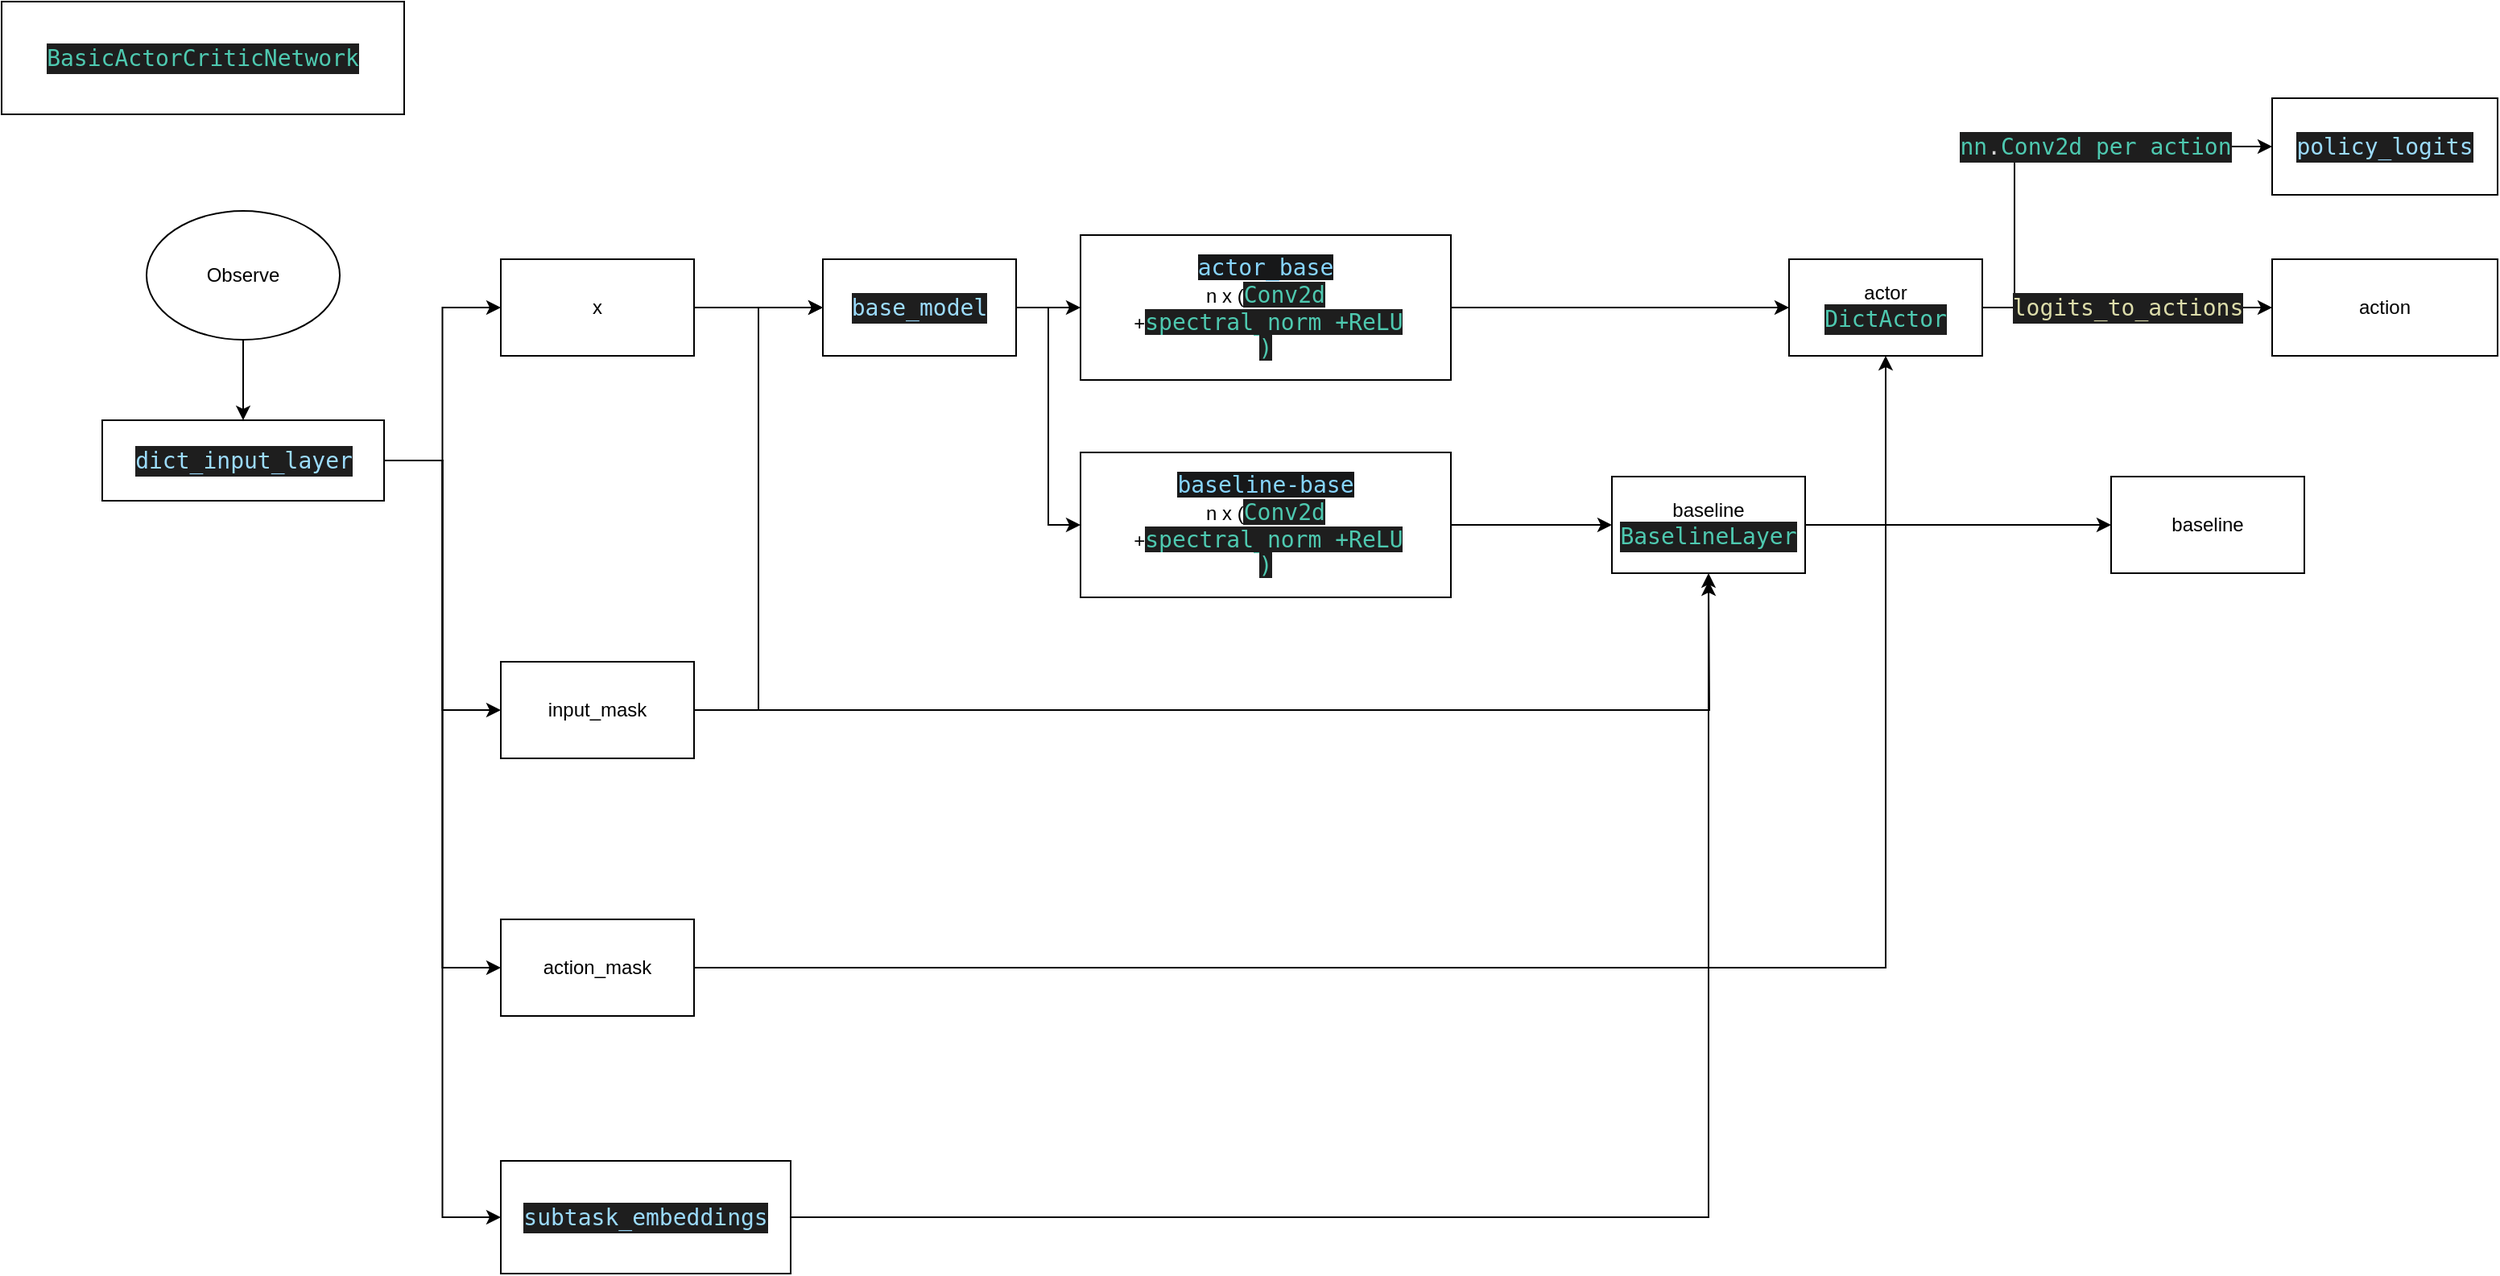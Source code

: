 <mxfile version="16.6.6" type="github">
  <diagram id="5Bctsvss8IpkEmtIqzPe" name="Page-1">
    <mxGraphModel dx="1243" dy="1123" grid="1" gridSize="10" guides="1" tooltips="1" connect="1" arrows="1" fold="1" page="1" pageScale="1" pageWidth="850" pageHeight="1100" math="0" shadow="0">
      <root>
        <mxCell id="0" />
        <mxCell id="1" parent="0" />
        <mxCell id="JOBhNOIYqBD5a2YTgfwK-1" value="&lt;div style=&quot;color: rgb(212 , 212 , 212) ; background-color: rgb(30 , 30 , 30) ; font-family: &amp;#34;droid sans mono&amp;#34; , &amp;#34;monospace&amp;#34; , monospace ; font-size: 14px ; line-height: 19px&quot;&gt;&lt;span style=&quot;color: rgb(78 , 201 , 176)&quot;&gt;BasicActorCriticNetwork&lt;/span&gt;&lt;/div&gt;" style="rounded=0;whiteSpace=wrap;html=1;" vertex="1" parent="1">
          <mxGeometry x="20" y="30" width="250" height="70" as="geometry" />
        </mxCell>
        <mxCell id="JOBhNOIYqBD5a2YTgfwK-12" style="edgeStyle=orthogonalEdgeStyle;rounded=0;orthogonalLoop=1;jettySize=auto;html=1;entryX=0;entryY=0.5;entryDx=0;entryDy=0;" edge="1" parent="1" source="JOBhNOIYqBD5a2YTgfwK-2" target="JOBhNOIYqBD5a2YTgfwK-7">
          <mxGeometry relative="1" as="geometry" />
        </mxCell>
        <mxCell id="JOBhNOIYqBD5a2YTgfwK-13" style="edgeStyle=orthogonalEdgeStyle;rounded=0;orthogonalLoop=1;jettySize=auto;html=1;entryX=0;entryY=0.5;entryDx=0;entryDy=0;" edge="1" parent="1" source="JOBhNOIYqBD5a2YTgfwK-2" target="JOBhNOIYqBD5a2YTgfwK-9">
          <mxGeometry relative="1" as="geometry" />
        </mxCell>
        <mxCell id="JOBhNOIYqBD5a2YTgfwK-14" style="edgeStyle=orthogonalEdgeStyle;rounded=0;orthogonalLoop=1;jettySize=auto;html=1;entryX=0;entryY=0.5;entryDx=0;entryDy=0;" edge="1" parent="1" source="JOBhNOIYqBD5a2YTgfwK-2" target="JOBhNOIYqBD5a2YTgfwK-10">
          <mxGeometry relative="1" as="geometry" />
        </mxCell>
        <mxCell id="JOBhNOIYqBD5a2YTgfwK-15" style="edgeStyle=orthogonalEdgeStyle;rounded=0;orthogonalLoop=1;jettySize=auto;html=1;entryX=0;entryY=0.5;entryDx=0;entryDy=0;" edge="1" parent="1" source="JOBhNOIYqBD5a2YTgfwK-2" target="JOBhNOIYqBD5a2YTgfwK-11">
          <mxGeometry relative="1" as="geometry" />
        </mxCell>
        <mxCell id="JOBhNOIYqBD5a2YTgfwK-2" value="&lt;div style=&quot;color: rgb(212 , 212 , 212) ; background-color: rgb(30 , 30 , 30) ; font-family: &amp;#34;droid sans mono&amp;#34; , &amp;#34;monospace&amp;#34; , monospace ; font-size: 14px ; line-height: 19px&quot;&gt;&lt;span style=&quot;color: rgb(156 , 220 , 254)&quot;&gt;dict_input_layer&lt;/span&gt;&lt;/div&gt;" style="rounded=0;whiteSpace=wrap;html=1;" vertex="1" parent="1">
          <mxGeometry x="82.5" y="290" width="175" height="50" as="geometry" />
        </mxCell>
        <mxCell id="JOBhNOIYqBD5a2YTgfwK-8" value="" style="edgeStyle=orthogonalEdgeStyle;rounded=0;orthogonalLoop=1;jettySize=auto;html=1;" edge="1" parent="1" source="JOBhNOIYqBD5a2YTgfwK-4" target="JOBhNOIYqBD5a2YTgfwK-2">
          <mxGeometry relative="1" as="geometry" />
        </mxCell>
        <mxCell id="JOBhNOIYqBD5a2YTgfwK-4" value="Observe" style="ellipse;whiteSpace=wrap;html=1;" vertex="1" parent="1">
          <mxGeometry x="110" y="160" width="120" height="80" as="geometry" />
        </mxCell>
        <mxCell id="JOBhNOIYqBD5a2YTgfwK-17" style="edgeStyle=orthogonalEdgeStyle;rounded=0;orthogonalLoop=1;jettySize=auto;html=1;entryX=0;entryY=0.5;entryDx=0;entryDy=0;" edge="1" parent="1" source="JOBhNOIYqBD5a2YTgfwK-7" target="JOBhNOIYqBD5a2YTgfwK-16">
          <mxGeometry relative="1" as="geometry" />
        </mxCell>
        <mxCell id="JOBhNOIYqBD5a2YTgfwK-7" value="x" style="rounded=0;whiteSpace=wrap;html=1;" vertex="1" parent="1">
          <mxGeometry x="330" y="190" width="120" height="60" as="geometry" />
        </mxCell>
        <mxCell id="JOBhNOIYqBD5a2YTgfwK-18" style="edgeStyle=orthogonalEdgeStyle;rounded=0;orthogonalLoop=1;jettySize=auto;html=1;entryX=0;entryY=0.5;entryDx=0;entryDy=0;" edge="1" parent="1" source="JOBhNOIYqBD5a2YTgfwK-9" target="JOBhNOIYqBD5a2YTgfwK-16">
          <mxGeometry relative="1" as="geometry" />
        </mxCell>
        <mxCell id="JOBhNOIYqBD5a2YTgfwK-34" style="edgeStyle=orthogonalEdgeStyle;rounded=0;orthogonalLoop=1;jettySize=auto;html=1;" edge="1" parent="1" source="JOBhNOIYqBD5a2YTgfwK-9">
          <mxGeometry relative="1" as="geometry">
            <mxPoint x="1080" y="390" as="targetPoint" />
          </mxGeometry>
        </mxCell>
        <mxCell id="JOBhNOIYqBD5a2YTgfwK-9" value="input_mask" style="rounded=0;whiteSpace=wrap;html=1;" vertex="1" parent="1">
          <mxGeometry x="330" y="440" width="120" height="60" as="geometry" />
        </mxCell>
        <mxCell id="JOBhNOIYqBD5a2YTgfwK-37" style="edgeStyle=orthogonalEdgeStyle;rounded=0;orthogonalLoop=1;jettySize=auto;html=1;entryX=0.5;entryY=1;entryDx=0;entryDy=0;" edge="1" parent="1" source="JOBhNOIYqBD5a2YTgfwK-10" target="JOBhNOIYqBD5a2YTgfwK-25">
          <mxGeometry relative="1" as="geometry" />
        </mxCell>
        <mxCell id="JOBhNOIYqBD5a2YTgfwK-10" value="action_mask" style="rounded=0;whiteSpace=wrap;html=1;" vertex="1" parent="1">
          <mxGeometry x="330" y="600" width="120" height="60" as="geometry" />
        </mxCell>
        <mxCell id="JOBhNOIYqBD5a2YTgfwK-36" style="edgeStyle=orthogonalEdgeStyle;rounded=0;orthogonalLoop=1;jettySize=auto;html=1;" edge="1" parent="1" source="JOBhNOIYqBD5a2YTgfwK-11" target="JOBhNOIYqBD5a2YTgfwK-31">
          <mxGeometry relative="1" as="geometry" />
        </mxCell>
        <mxCell id="JOBhNOIYqBD5a2YTgfwK-11" value="&lt;div style=&quot;color: rgb(212 , 212 , 212) ; background-color: rgb(30 , 30 , 30) ; font-family: &amp;#34;droid sans mono&amp;#34; , &amp;#34;monospace&amp;#34; , monospace ; font-size: 14px ; line-height: 19px&quot;&gt;&lt;span style=&quot;color: rgb(156 , 220 , 254)&quot;&gt;subtask_embeddings&lt;/span&gt;&lt;/div&gt;" style="rounded=0;whiteSpace=wrap;html=1;" vertex="1" parent="1">
          <mxGeometry x="330" y="750" width="180" height="70" as="geometry" />
        </mxCell>
        <mxCell id="JOBhNOIYqBD5a2YTgfwK-23" value="" style="edgeStyle=orthogonalEdgeStyle;rounded=0;orthogonalLoop=1;jettySize=auto;html=1;" edge="1" parent="1" source="JOBhNOIYqBD5a2YTgfwK-16" target="JOBhNOIYqBD5a2YTgfwK-21">
          <mxGeometry relative="1" as="geometry" />
        </mxCell>
        <mxCell id="JOBhNOIYqBD5a2YTgfwK-30" style="edgeStyle=orthogonalEdgeStyle;rounded=0;orthogonalLoop=1;jettySize=auto;html=1;entryX=0;entryY=0.5;entryDx=0;entryDy=0;" edge="1" parent="1" source="JOBhNOIYqBD5a2YTgfwK-16" target="JOBhNOIYqBD5a2YTgfwK-29">
          <mxGeometry relative="1" as="geometry" />
        </mxCell>
        <mxCell id="JOBhNOIYqBD5a2YTgfwK-16" value="&lt;div style=&quot;color: rgb(212 , 212 , 212) ; background-color: rgb(30 , 30 , 30) ; font-family: &amp;#34;droid sans mono&amp;#34; , &amp;#34;monospace&amp;#34; , monospace ; font-size: 14px ; line-height: 19px&quot;&gt;&lt;span style=&quot;color: rgb(156 , 220 , 254)&quot;&gt;base_model&lt;/span&gt;&lt;/div&gt;" style="rounded=0;whiteSpace=wrap;html=1;" vertex="1" parent="1">
          <mxGeometry x="530" y="190" width="120" height="60" as="geometry" />
        </mxCell>
        <mxCell id="JOBhNOIYqBD5a2YTgfwK-28" style="edgeStyle=orthogonalEdgeStyle;rounded=0;orthogonalLoop=1;jettySize=auto;html=1;entryX=0;entryY=0.5;entryDx=0;entryDy=0;" edge="1" parent="1" source="JOBhNOIYqBD5a2YTgfwK-21" target="JOBhNOIYqBD5a2YTgfwK-25">
          <mxGeometry relative="1" as="geometry" />
        </mxCell>
        <mxCell id="JOBhNOIYqBD5a2YTgfwK-21" value="&lt;span style=&quot;color: rgb(135 , 213 , 254) ; font-family: &amp;#34;droid sans mono&amp;#34; , &amp;#34;monospace&amp;#34; , monospace ; font-size: 14px ; background-color: rgb(23 , 24 , 25)&quot;&gt;actor_base&lt;/span&gt;&lt;br&gt;n x (&lt;span style=&quot;color: rgb(78 , 201 , 176) ; background-color: rgb(30 , 30 , 30) ; font-family: &amp;#34;droid sans mono&amp;#34; , &amp;#34;monospace&amp;#34; , monospace ; font-size: 14px&quot;&gt;Conv2d&lt;br&gt;&lt;/span&gt;&lt;span style=&quot;color: rgb(0 , 0 , 0)&quot;&gt;&amp;nbsp;+&lt;/span&gt;&lt;span style=&quot;color: rgb(78 , 201 , 176) ; background-color: rgb(30 , 30 , 30) ; font-family: &amp;#34;droid sans mono&amp;#34; , &amp;#34;monospace&amp;#34; , monospace ; font-size: 14px&quot;&gt;spectral_norm +&lt;span style=&quot;color: rgb(78 , 201 , 176) ; background-color: rgb(30 , 30 , 30) ; font-family: &amp;#34;droid sans mono&amp;#34; , &amp;#34;monospace&amp;#34; , monospace&quot;&gt;ReLU&lt;/span&gt;&lt;br&gt;&lt;/span&gt;&lt;span style=&quot;background-color: rgb(30 , 30 , 30) ; color: rgb(78 , 201 , 176) ; font-family: &amp;#34;droid sans mono&amp;#34; , &amp;#34;monospace&amp;#34; , monospace ; font-size: 14px&quot;&gt;)&lt;/span&gt;" style="rounded=0;whiteSpace=wrap;html=1;" vertex="1" parent="1">
          <mxGeometry x="690" y="175" width="230" height="90" as="geometry" />
        </mxCell>
        <mxCell id="JOBhNOIYqBD5a2YTgfwK-41" style="edgeStyle=orthogonalEdgeStyle;rounded=0;orthogonalLoop=1;jettySize=auto;html=1;entryX=0;entryY=0.5;entryDx=0;entryDy=0;" edge="1" parent="1" source="JOBhNOIYqBD5a2YTgfwK-25" target="JOBhNOIYqBD5a2YTgfwK-38">
          <mxGeometry relative="1" as="geometry">
            <Array as="points">
              <mxPoint x="1270" y="220" />
              <mxPoint x="1270" y="120" />
            </Array>
          </mxGeometry>
        </mxCell>
        <mxCell id="JOBhNOIYqBD5a2YTgfwK-44" value="&lt;div style=&quot;color: rgb(212 , 212 , 212) ; background-color: rgb(30 , 30 , 30) ; font-family: &amp;#34;droid sans mono&amp;#34; , &amp;#34;monospace&amp;#34; , monospace ; font-size: 14px ; line-height: 19px&quot;&gt;&lt;span style=&quot;color: rgb(78 , 201 , 176)&quot;&gt;nn&lt;/span&gt;.&lt;span style=&quot;color: rgb(78 , 201 , 176)&quot;&gt;Conv2d per action&lt;/span&gt;&lt;/div&gt;" style="edgeLabel;html=1;align=center;verticalAlign=middle;resizable=0;points=[];" vertex="1" connectable="0" parent="JOBhNOIYqBD5a2YTgfwK-41">
          <mxGeometry x="0.6" y="-2" relative="1" as="geometry">
            <mxPoint x="-54" y="-2" as="offset" />
          </mxGeometry>
        </mxCell>
        <mxCell id="JOBhNOIYqBD5a2YTgfwK-42" value="&lt;meta charset=&quot;utf-8&quot;&gt;&lt;div style=&quot;color: rgb(212, 212, 212); background-color: rgb(30, 30, 30); font-family: &amp;quot;droid sans mono&amp;quot;, &amp;quot;monospace&amp;quot;, monospace; font-weight: normal; font-size: 14px; line-height: 19px;&quot;&gt;&lt;div&gt;&lt;span style=&quot;color: #dcdcaa&quot;&gt;logits_to_actions&lt;/span&gt;&lt;/div&gt;&lt;/div&gt;" style="edgeStyle=orthogonalEdgeStyle;rounded=0;orthogonalLoop=1;jettySize=auto;html=1;entryX=0;entryY=0.5;entryDx=0;entryDy=0;" edge="1" parent="1" source="JOBhNOIYqBD5a2YTgfwK-25" target="JOBhNOIYqBD5a2YTgfwK-39">
          <mxGeometry relative="1" as="geometry" />
        </mxCell>
        <mxCell id="JOBhNOIYqBD5a2YTgfwK-25" value="actor&lt;br&gt;&lt;div style=&quot;color: rgb(212 , 212 , 212) ; background-color: rgb(30 , 30 , 30) ; font-family: &amp;#34;droid sans mono&amp;#34; , &amp;#34;monospace&amp;#34; , monospace ; font-size: 14px ; line-height: 19px&quot;&gt;&lt;span style=&quot;color: rgb(78 , 201 , 176)&quot;&gt;DictActor&lt;/span&gt;&lt;/div&gt;" style="rounded=0;whiteSpace=wrap;html=1;" vertex="1" parent="1">
          <mxGeometry x="1130" y="190" width="120" height="60" as="geometry" />
        </mxCell>
        <mxCell id="JOBhNOIYqBD5a2YTgfwK-32" style="edgeStyle=orthogonalEdgeStyle;rounded=0;orthogonalLoop=1;jettySize=auto;html=1;entryX=0;entryY=0.5;entryDx=0;entryDy=0;" edge="1" parent="1" source="JOBhNOIYqBD5a2YTgfwK-29" target="JOBhNOIYqBD5a2YTgfwK-31">
          <mxGeometry relative="1" as="geometry" />
        </mxCell>
        <mxCell id="JOBhNOIYqBD5a2YTgfwK-29" value="&lt;span style=&quot;color: rgb(135 , 213 , 254) ; font-family: &amp;#34;droid sans mono&amp;#34; , &amp;#34;monospace&amp;#34; , monospace ; font-size: 14px ; background-color: rgb(23 , 24 , 25)&quot;&gt;baseline-base&lt;/span&gt;&lt;br&gt;n x (&lt;span style=&quot;color: rgb(78 , 201 , 176) ; background-color: rgb(30 , 30 , 30) ; font-family: &amp;#34;droid sans mono&amp;#34; , &amp;#34;monospace&amp;#34; , monospace ; font-size: 14px&quot;&gt;Conv2d&lt;br&gt;&lt;/span&gt;&lt;span style=&quot;color: rgb(0 , 0 , 0)&quot;&gt;&amp;nbsp;+&lt;/span&gt;&lt;span style=&quot;color: rgb(78 , 201 , 176) ; background-color: rgb(30 , 30 , 30) ; font-family: &amp;#34;droid sans mono&amp;#34; , &amp;#34;monospace&amp;#34; , monospace ; font-size: 14px&quot;&gt;spectral_norm +&lt;span style=&quot;color: rgb(78 , 201 , 176) ; background-color: rgb(30 , 30 , 30) ; font-family: &amp;#34;droid sans mono&amp;#34; , &amp;#34;monospace&amp;#34; , monospace&quot;&gt;ReLU&lt;/span&gt;&lt;br&gt;&lt;/span&gt;&lt;span style=&quot;background-color: rgb(30 , 30 , 30) ; color: rgb(78 , 201 , 176) ; font-family: &amp;#34;droid sans mono&amp;#34; , &amp;#34;monospace&amp;#34; , monospace ; font-size: 14px&quot;&gt;)&lt;/span&gt;" style="rounded=0;whiteSpace=wrap;html=1;" vertex="1" parent="1">
          <mxGeometry x="690" y="310" width="230" height="90" as="geometry" />
        </mxCell>
        <mxCell id="JOBhNOIYqBD5a2YTgfwK-43" style="edgeStyle=orthogonalEdgeStyle;rounded=0;orthogonalLoop=1;jettySize=auto;html=1;" edge="1" parent="1" source="JOBhNOIYqBD5a2YTgfwK-31" target="JOBhNOIYqBD5a2YTgfwK-40">
          <mxGeometry relative="1" as="geometry" />
        </mxCell>
        <mxCell id="JOBhNOIYqBD5a2YTgfwK-31" value="baseline&lt;br&gt;&lt;div style=&quot;color: rgb(212 , 212 , 212) ; background-color: rgb(30 , 30 , 30) ; font-family: &amp;#34;droid sans mono&amp;#34; , &amp;#34;monospace&amp;#34; , monospace ; font-size: 14px ; line-height: 19px&quot;&gt;&lt;span style=&quot;color: rgb(78 , 201 , 176)&quot;&gt;BaselineLayer&lt;/span&gt;&lt;/div&gt;" style="rounded=0;whiteSpace=wrap;html=1;" vertex="1" parent="1">
          <mxGeometry x="1020" y="325" width="120" height="60" as="geometry" />
        </mxCell>
        <mxCell id="JOBhNOIYqBD5a2YTgfwK-38" value="&lt;div style=&quot;color: rgb(212 , 212 , 212) ; background-color: rgb(30 , 30 , 30) ; font-family: &amp;#34;droid sans mono&amp;#34; , &amp;#34;monospace&amp;#34; , monospace ; font-size: 14px ; line-height: 19px&quot;&gt;&lt;span style=&quot;color: rgb(156 , 220 , 254)&quot;&gt;policy_logits&lt;/span&gt;&lt;/div&gt;" style="rounded=0;whiteSpace=wrap;html=1;" vertex="1" parent="1">
          <mxGeometry x="1430" y="90" width="140" height="60" as="geometry" />
        </mxCell>
        <mxCell id="JOBhNOIYqBD5a2YTgfwK-39" value="action" style="rounded=0;whiteSpace=wrap;html=1;" vertex="1" parent="1">
          <mxGeometry x="1430" y="190" width="140" height="60" as="geometry" />
        </mxCell>
        <mxCell id="JOBhNOIYqBD5a2YTgfwK-40" value="baseline" style="rounded=0;whiteSpace=wrap;html=1;" vertex="1" parent="1">
          <mxGeometry x="1330" y="325" width="120" height="60" as="geometry" />
        </mxCell>
      </root>
    </mxGraphModel>
  </diagram>
</mxfile>

